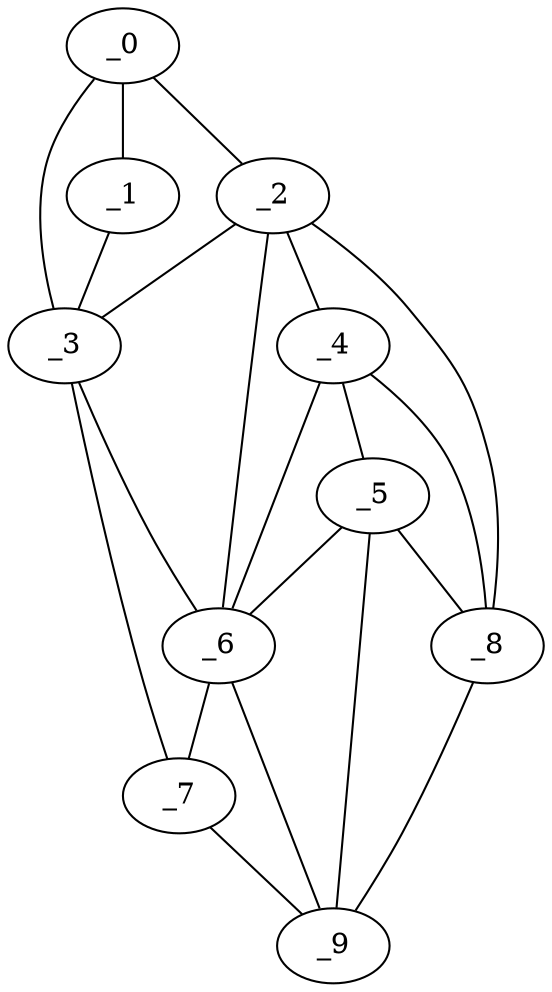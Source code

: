 graph "obj28__150.gxl" {
	_0	 [x=70,
		y=42];
	_1	 [x=91,
		y=15];
	_0 -- _1	 [valence=1];
	_2	 [x=92,
		y=70];
	_0 -- _2	 [valence=1];
	_3	 [x=104,
		y=22];
	_0 -- _3	 [valence=2];
	_1 -- _3	 [valence=1];
	_2 -- _3	 [valence=2];
	_4	 [x=108,
		y=86];
	_2 -- _4	 [valence=2];
	_6	 [x=120,
		y=42];
	_2 -- _6	 [valence=2];
	_8	 [x=125,
		y=105];
	_2 -- _8	 [valence=1];
	_3 -- _6	 [valence=1];
	_7	 [x=124,
		y=33];
	_3 -- _7	 [valence=1];
	_5	 [x=117,
		y=92];
	_4 -- _5	 [valence=2];
	_4 -- _6	 [valence=1];
	_4 -- _8	 [valence=1];
	_5 -- _6	 [valence=1];
	_5 -- _8	 [valence=1];
	_9	 [x=126,
		y=95];
	_5 -- _9	 [valence=2];
	_6 -- _7	 [valence=1];
	_6 -- _9	 [valence=2];
	_7 -- _9	 [valence=1];
	_8 -- _9	 [valence=1];
}
